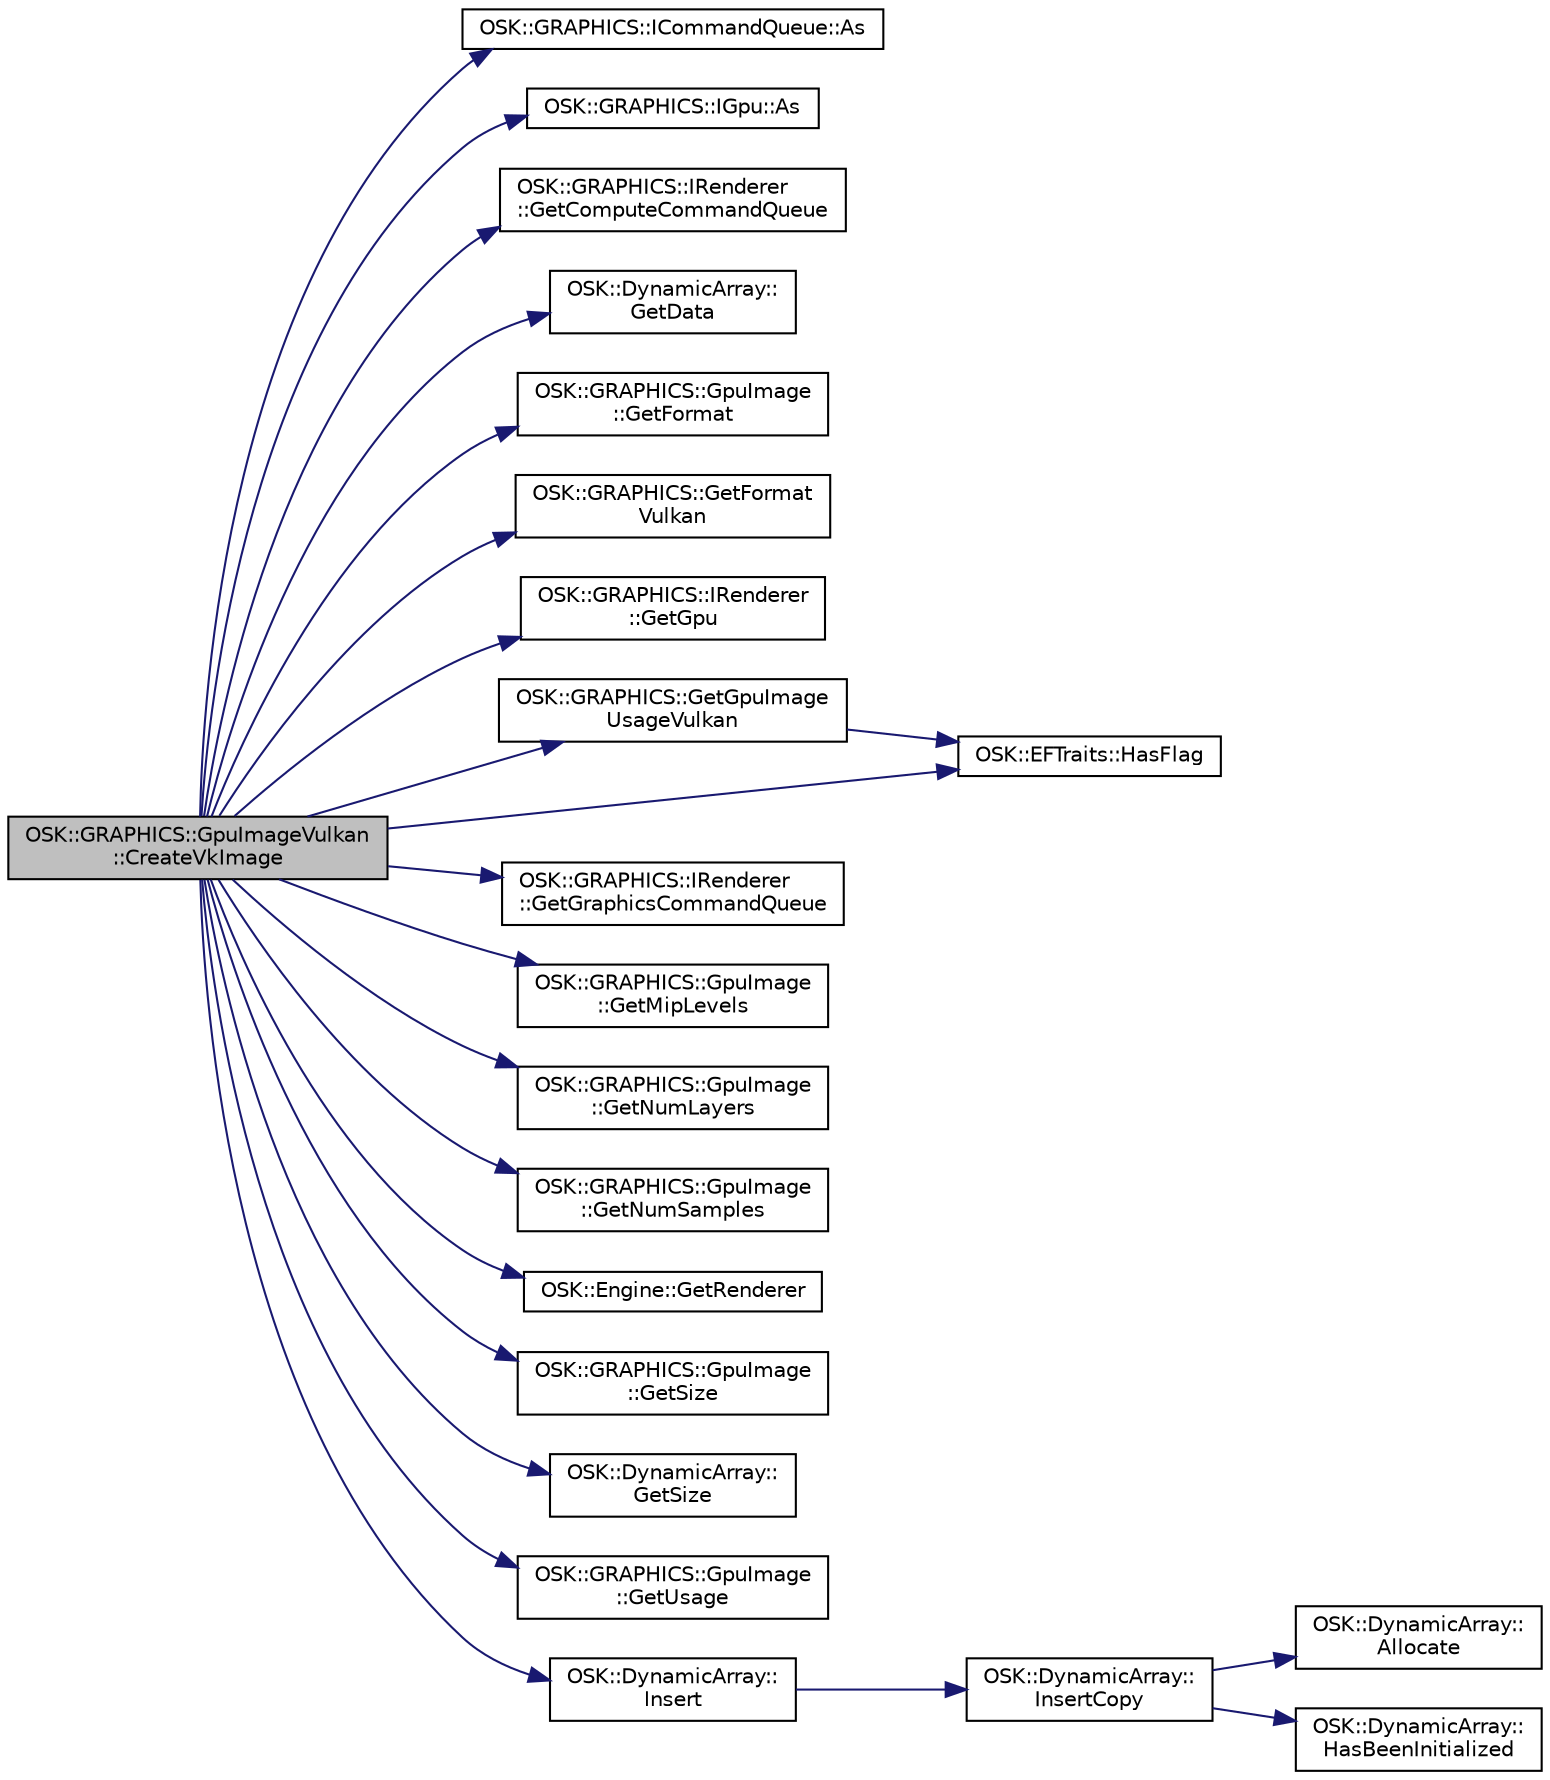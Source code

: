 digraph "OSK::GRAPHICS::GpuImageVulkan::CreateVkImage"
{
 // LATEX_PDF_SIZE
  edge [fontname="Helvetica",fontsize="10",labelfontname="Helvetica",labelfontsize="10"];
  node [fontname="Helvetica",fontsize="10",shape=record];
  rankdir="LR";
  Node1 [label="OSK::GRAPHICS::GpuImageVulkan\l::CreateVkImage",height=0.2,width=0.4,color="black", fillcolor="grey75", style="filled", fontcolor="black",tooltip="Crea la imagen con los parámetros pasados por el constructor."];
  Node1 -> Node2 [color="midnightblue",fontsize="10",style="solid"];
  Node2 [label="OSK::GRAPHICS::ICommandQueue::As",height=0.2,width=0.4,color="black", fillcolor="white", style="filled",URL="$class_o_s_k_1_1_g_r_a_p_h_i_c_s_1_1_i_command_queue.html#a9142d2a17779a273bc0fccf4d6cc9918",tooltip=" "];
  Node1 -> Node3 [color="midnightblue",fontsize="10",style="solid"];
  Node3 [label="OSK::GRAPHICS::IGpu::As",height=0.2,width=0.4,color="black", fillcolor="white", style="filled",URL="$class_o_s_k_1_1_g_r_a_p_h_i_c_s_1_1_i_gpu.html#a1b0e5d22fed49696034d38442892121c",tooltip="Castea la clase al tipo dado."];
  Node1 -> Node4 [color="midnightblue",fontsize="10",style="solid"];
  Node4 [label="OSK::GRAPHICS::IRenderer\l::GetComputeCommandQueue",height=0.2,width=0.4,color="black", fillcolor="white", style="filled",URL="$class_o_s_k_1_1_g_r_a_p_h_i_c_s_1_1_i_renderer.html#a83515ed3a33b174a43d88d10dad68121",tooltip=" "];
  Node1 -> Node5 [color="midnightblue",fontsize="10",style="solid"];
  Node5 [label="OSK::DynamicArray::\lGetData",height=0.2,width=0.4,color="black", fillcolor="white", style="filled",URL="$class_o_s_k_1_1_dynamic_array.html#ac8a6d70f938c482e1f7aa68c7d186bb8",tooltip="Devuelve el array original."];
  Node1 -> Node6 [color="midnightblue",fontsize="10",style="solid"];
  Node6 [label="OSK::GRAPHICS::GpuImage\l::GetFormat",height=0.2,width=0.4,color="black", fillcolor="white", style="filled",URL="$class_o_s_k_1_1_g_r_a_p_h_i_c_s_1_1_gpu_image.html#a7fbd0307d9e9147312004fecca6b73ba",tooltip=" "];
  Node1 -> Node7 [color="midnightblue",fontsize="10",style="solid"];
  Node7 [label="OSK::GRAPHICS::GetFormat\lVulkan",height=0.2,width=0.4,color="black", fillcolor="white", style="filled",URL="$namespace_o_s_k_1_1_g_r_a_p_h_i_c_s.html#aa15e92a412a9d26d5213e4f716762081",tooltip="Obtiene la representación nativa del formato para Vulkan."];
  Node1 -> Node8 [color="midnightblue",fontsize="10",style="solid"];
  Node8 [label="OSK::GRAPHICS::IRenderer\l::GetGpu",height=0.2,width=0.4,color="black", fillcolor="white", style="filled",URL="$class_o_s_k_1_1_g_r_a_p_h_i_c_s_1_1_i_renderer.html#a8b6b1698afeb3bb07f3b91e5ddb79b2d",tooltip=" "];
  Node1 -> Node9 [color="midnightblue",fontsize="10",style="solid"];
  Node9 [label="OSK::GRAPHICS::GetGpuImage\lUsageVulkan",height=0.2,width=0.4,color="black", fillcolor="white", style="filled",URL="$namespace_o_s_k_1_1_g_r_a_p_h_i_c_s.html#a4cac52b403f9d7d5d84c566cd32ba382",tooltip=" "];
  Node9 -> Node10 [color="midnightblue",fontsize="10",style="solid"];
  Node10 [label="OSK::EFTraits::HasFlag",height=0.2,width=0.4,color="black", fillcolor="white", style="filled",URL="$namespace_o_s_k_1_1_e_f_traits.html#a8b4d083d34df5ab4cc95043f91b5a24c",tooltip="Devuelve true si el enum 'value' tiene la flag 'flag'."];
  Node1 -> Node11 [color="midnightblue",fontsize="10",style="solid"];
  Node11 [label="OSK::GRAPHICS::IRenderer\l::GetGraphicsCommandQueue",height=0.2,width=0.4,color="black", fillcolor="white", style="filled",URL="$class_o_s_k_1_1_g_r_a_p_h_i_c_s_1_1_i_renderer.html#a7fa021d03868e15428c6a382864b9d6c",tooltip=" "];
  Node1 -> Node12 [color="midnightblue",fontsize="10",style="solid"];
  Node12 [label="OSK::GRAPHICS::GpuImage\l::GetMipLevels",height=0.2,width=0.4,color="black", fillcolor="white", style="filled",URL="$class_o_s_k_1_1_g_r_a_p_h_i_c_s_1_1_gpu_image.html#aa0220799f28ec1c45c888926243867e9",tooltip="Devuelve el número máximo de miplevels de esta imagen."];
  Node1 -> Node13 [color="midnightblue",fontsize="10",style="solid"];
  Node13 [label="OSK::GRAPHICS::GpuImage\l::GetNumLayers",height=0.2,width=0.4,color="black", fillcolor="white", style="filled",URL="$class_o_s_k_1_1_g_r_a_p_h_i_c_s_1_1_gpu_image.html#a3f6e78b29f06b1b423ab89377a139b46",tooltip=" "];
  Node1 -> Node14 [color="midnightblue",fontsize="10",style="solid"];
  Node14 [label="OSK::GRAPHICS::GpuImage\l::GetNumSamples",height=0.2,width=0.4,color="black", fillcolor="white", style="filled",URL="$class_o_s_k_1_1_g_r_a_p_h_i_c_s_1_1_gpu_image.html#ad32d36e931b0d7b6633549834b4b8813",tooltip="Devuelve el número de muestras que esta imagen puede tener en un renderizado con MSAA."];
  Node1 -> Node15 [color="midnightblue",fontsize="10",style="solid"];
  Node15 [label="OSK::Engine::GetRenderer",height=0.2,width=0.4,color="black", fillcolor="white", style="filled",URL="$class_o_s_k_1_1_engine.html#a019c5397d042224c134b7fd22c739d00",tooltip=" "];
  Node1 -> Node16 [color="midnightblue",fontsize="10",style="solid"];
  Node16 [label="OSK::GRAPHICS::GpuImage\l::GetSize",height=0.2,width=0.4,color="black", fillcolor="white", style="filled",URL="$class_o_s_k_1_1_g_r_a_p_h_i_c_s_1_1_gpu_image.html#a244ebc8ce3ae3095698ea0c3eaba58fc",tooltip=" "];
  Node1 -> Node17 [color="midnightblue",fontsize="10",style="solid"];
  Node17 [label="OSK::DynamicArray::\lGetSize",height=0.2,width=0.4,color="black", fillcolor="white", style="filled",URL="$class_o_s_k_1_1_dynamic_array.html#a94d0cbf0543d0c976de674d31b15df90",tooltip="Devuelve el número de elementos almacenados."];
  Node1 -> Node18 [color="midnightblue",fontsize="10",style="solid"];
  Node18 [label="OSK::GRAPHICS::GpuImage\l::GetUsage",height=0.2,width=0.4,color="black", fillcolor="white", style="filled",URL="$class_o_s_k_1_1_g_r_a_p_h_i_c_s_1_1_gpu_image.html#a339142f665e7289fafcd8e52cb03f9cb",tooltip=" "];
  Node1 -> Node10 [color="midnightblue",fontsize="10",style="solid"];
  Node1 -> Node19 [color="midnightblue",fontsize="10",style="solid"];
  Node19 [label="OSK::DynamicArray::\lInsert",height=0.2,width=0.4,color="black", fillcolor="white", style="filled",URL="$class_o_s_k_1_1_dynamic_array.html#a2c1e7bd2efbadf8b163f67c26921ba53",tooltip="Inserta un elemento al final del array."];
  Node19 -> Node20 [color="midnightblue",fontsize="10",style="solid"];
  Node20 [label="OSK::DynamicArray::\lInsertCopy",height=0.2,width=0.4,color="black", fillcolor="white", style="filled",URL="$class_o_s_k_1_1_dynamic_array.html#a037c4e2c0414718e5fc3cc608167a261",tooltip="Inserta una copia del elemento al final del array."];
  Node20 -> Node21 [color="midnightblue",fontsize="10",style="solid"];
  Node21 [label="OSK::DynamicArray::\lAllocate",height=0.2,width=0.4,color="black", fillcolor="white", style="filled",URL="$class_o_s_k_1_1_dynamic_array.html#acf322bf27bf4bfd581079500c67171a6",tooltip="Reserva espacio para 'size' elementos. Preserva los elementos anteriores."];
  Node20 -> Node22 [color="midnightblue",fontsize="10",style="solid"];
  Node22 [label="OSK::DynamicArray::\lHasBeenInitialized",height=0.2,width=0.4,color="black", fillcolor="white", style="filled",URL="$class_o_s_k_1_1_dynamic_array.html#a24b36038b685ea5f33b2b9b279035cef",tooltip="Devuelve true si el array se ha inicializado."];
}

